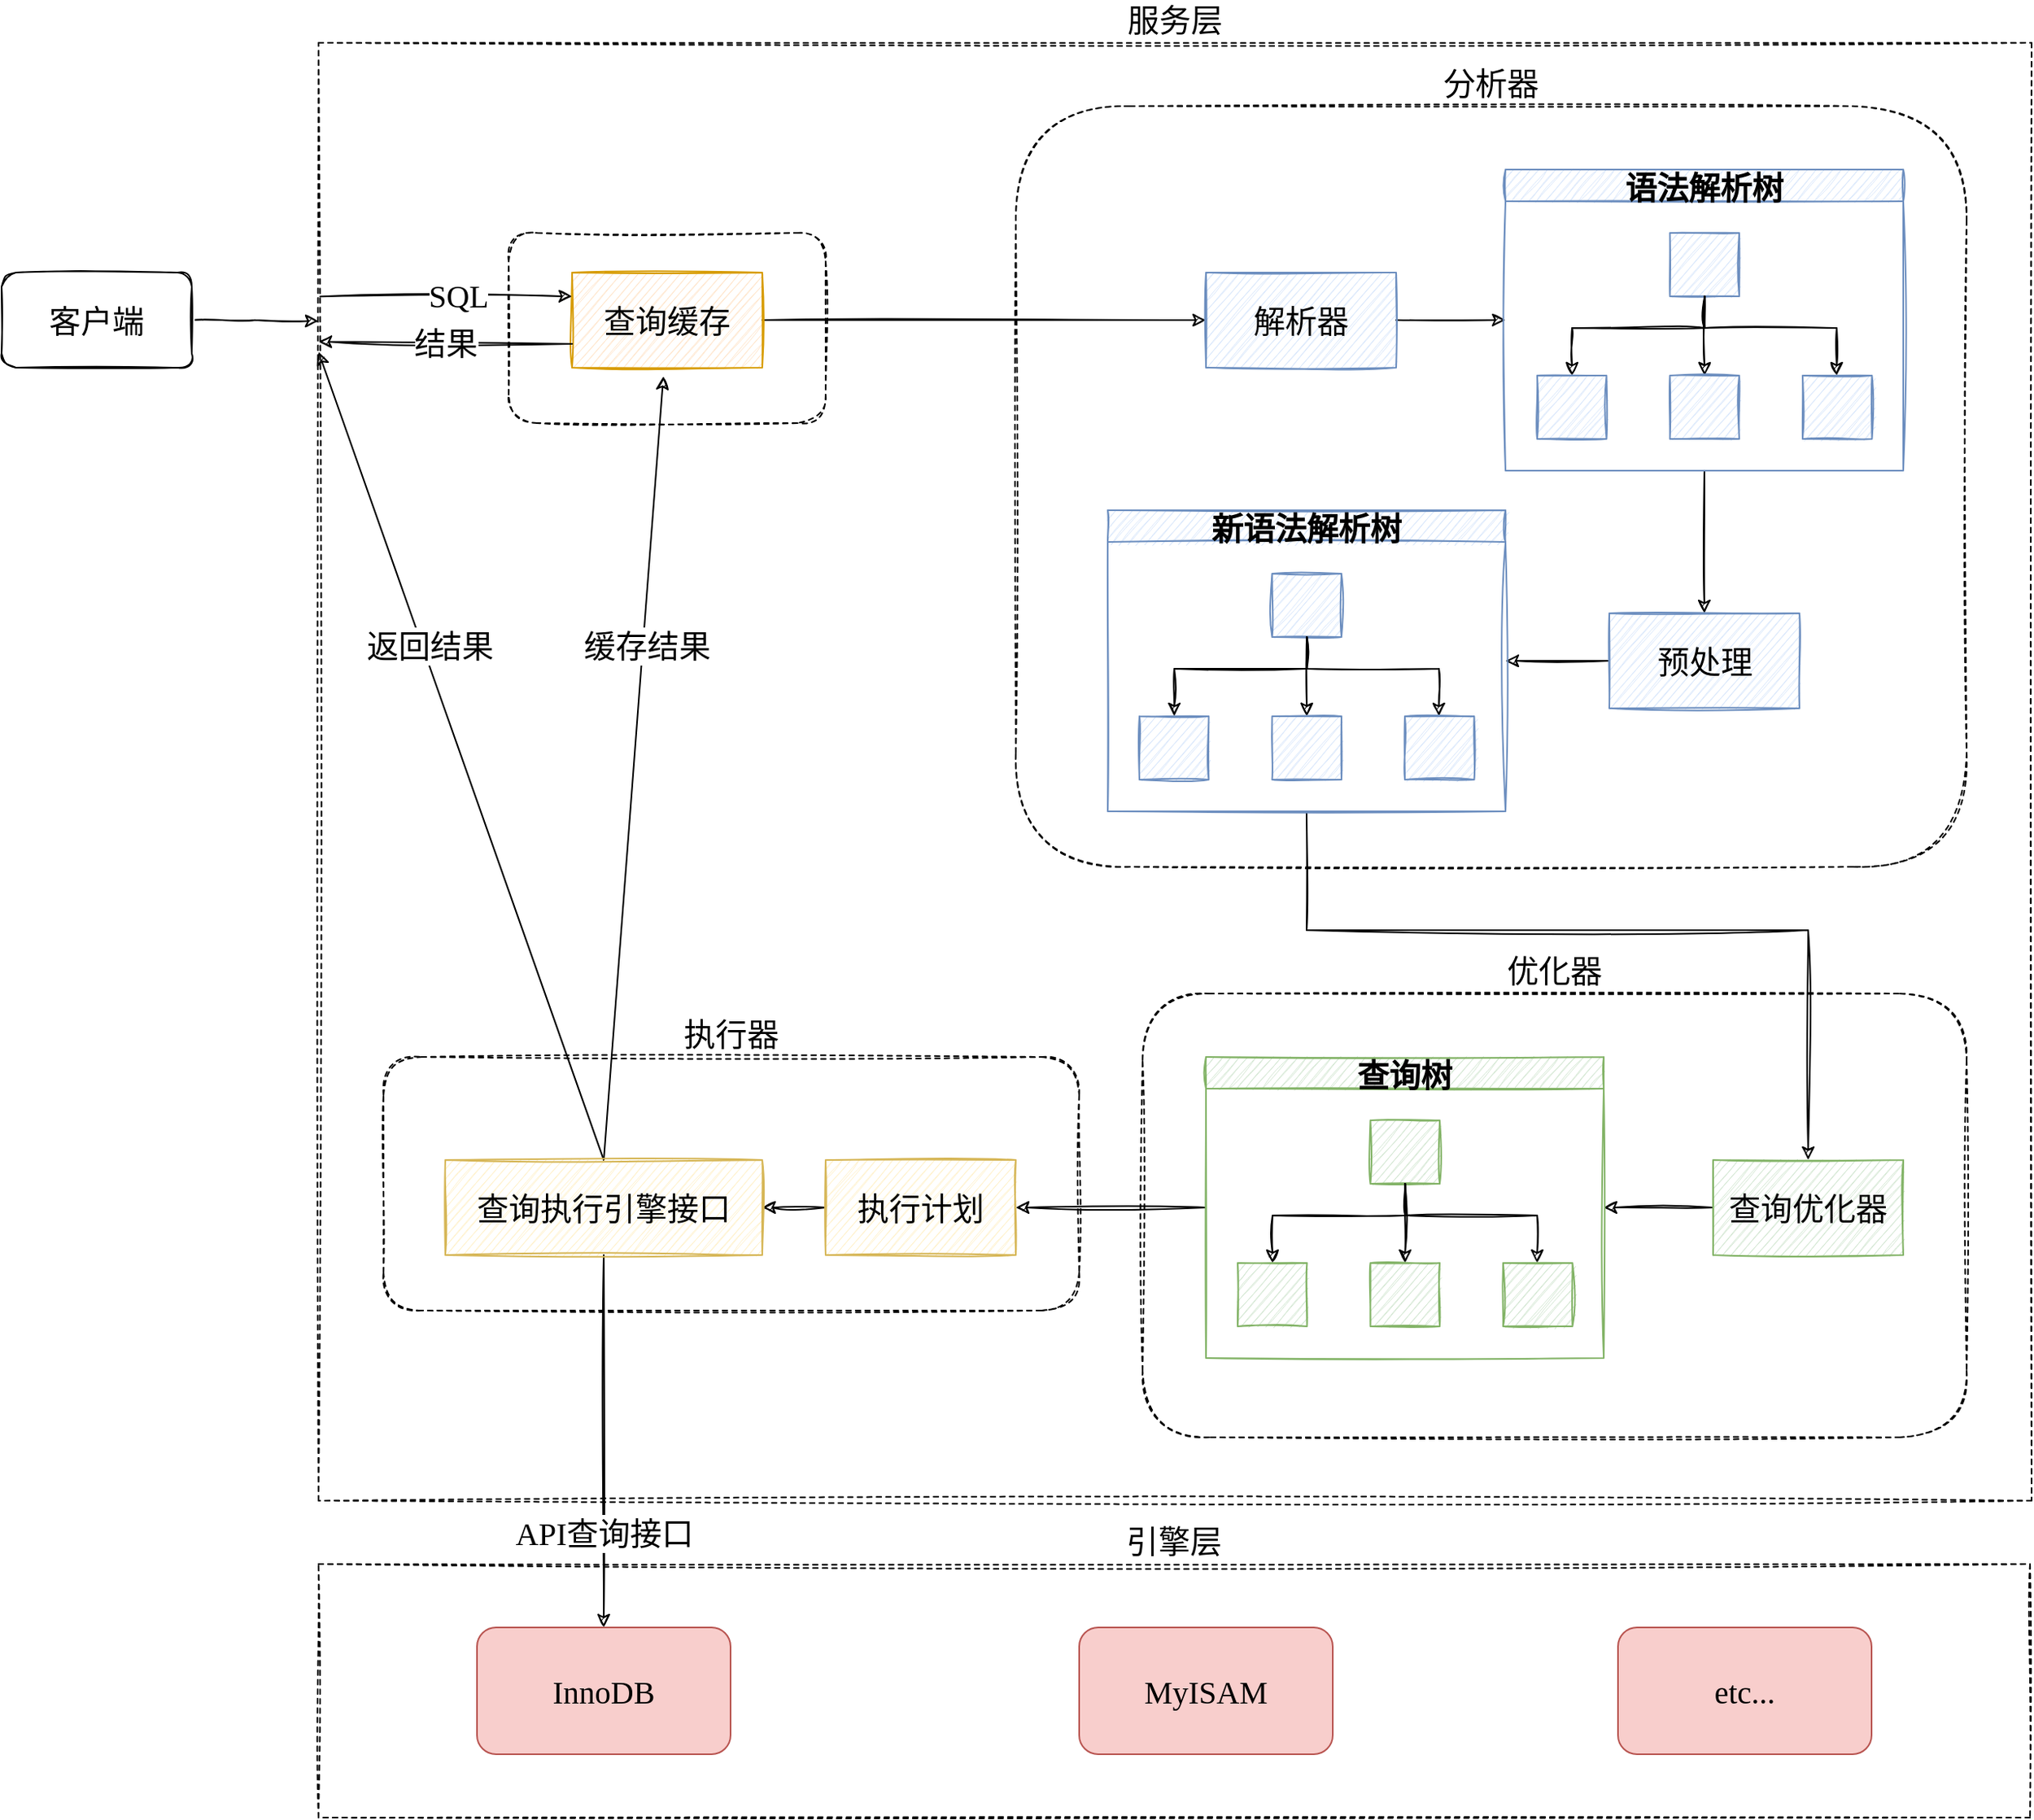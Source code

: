 <mxfile version="19.0.3" type="device"><diagram id="C5RBs43oDa-KdzZeNtuy" name="Page-1"><mxGraphModel dx="946" dy="609" grid="1" gridSize="10" guides="1" tooltips="1" connect="1" arrows="1" fold="1" page="1" pageScale="1" pageWidth="827" pageHeight="1169" math="0" shadow="0"><root><mxCell id="WIyWlLk6GJQsqaUBKTNV-0"/><mxCell id="WIyWlLk6GJQsqaUBKTNV-1" parent="WIyWlLk6GJQsqaUBKTNV-0"/><mxCell id="Fcr0HQktTv2k1IZX0TDH-46" value="服务层" style="rounded=0;whiteSpace=wrap;html=1;shadow=0;glass=0;fontFamily=Long Cang;fontSource=https%3A%2F%2Ffonts.googleapis.com%2Fcss%3Ffamily%3DLong%2BCang;fontSize=20;fillColor=none;dashed=1;sketch=1;labelPosition=center;verticalLabelPosition=top;align=center;verticalAlign=bottom;" parent="WIyWlLk6GJQsqaUBKTNV-1" vertex="1"><mxGeometry x="200" y="40" width="1081" height="920" as="geometry"/></mxCell><mxCell id="Fcr0HQktTv2k1IZX0TDH-62" value="执行器" style="rounded=1;whiteSpace=wrap;html=1;shadow=0;glass=0;dashed=1;sketch=1;fontFamily=Long Cang;fontSource=https%3A%2F%2Ffonts.googleapis.com%2Fcss%3Ffamily%3DLong%2BCang;fontSize=20;fillColor=none;labelPosition=center;verticalLabelPosition=top;align=center;verticalAlign=bottom;" parent="WIyWlLk6GJQsqaUBKTNV-1" vertex="1"><mxGeometry x="241" y="680" width="439" height="160" as="geometry"/></mxCell><mxCell id="Fcr0HQktTv2k1IZX0TDH-60" value="优化器" style="rounded=1;whiteSpace=wrap;html=1;shadow=0;glass=0;dashed=1;sketch=1;fontFamily=Long Cang;fontSource=https%3A%2F%2Ffonts.googleapis.com%2Fcss%3Ffamily%3DLong%2BCang;fontSize=20;fillColor=none;labelPosition=center;verticalLabelPosition=top;align=center;verticalAlign=bottom;" parent="WIyWlLk6GJQsqaUBKTNV-1" vertex="1"><mxGeometry x="720" y="640" width="520" height="280" as="geometry"/></mxCell><mxCell id="Fcr0HQktTv2k1IZX0TDH-51" value="分析器" style="rounded=1;whiteSpace=wrap;html=1;shadow=0;glass=0;dashed=1;sketch=1;fontFamily=Long Cang;fontSource=https%3A%2F%2Ffonts.googleapis.com%2Fcss%3Ffamily%3DLong%2BCang;fontSize=20;fillColor=none;labelPosition=center;verticalLabelPosition=top;align=center;verticalAlign=bottom;labelBackgroundColor=none;" parent="WIyWlLk6GJQsqaUBKTNV-1" vertex="1"><mxGeometry x="640" y="80" width="600" height="480" as="geometry"/></mxCell><mxCell id="Fcr0HQktTv2k1IZX0TDH-50" value="" style="rounded=1;whiteSpace=wrap;html=1;shadow=0;glass=0;fontFamily=Long Cang;fontSource=https%3A%2F%2Ffonts.googleapis.com%2Fcss%3Ffamily%3DLong%2BCang;fontSize=20;fillColor=none;sketch=1;dashed=1;" parent="WIyWlLk6GJQsqaUBKTNV-1" vertex="1"><mxGeometry x="320" y="160" width="200" height="120" as="geometry"/></mxCell><mxCell id="Fcr0HQktTv2k1IZX0TDH-38" style="edgeStyle=orthogonalEdgeStyle;rounded=0;orthogonalLoop=1;jettySize=auto;html=1;exitX=1;exitY=0.5;exitDx=0;exitDy=0;fontFamily=Long Cang;fontSource=https%3A%2F%2Ffonts.googleapis.com%2Fcss%3Ffamily%3DLong%2BCang;fontSize=20;sketch=1;" parent="WIyWlLk6GJQsqaUBKTNV-1" source="Fcr0HQktTv2k1IZX0TDH-0" target="Fcr0HQktTv2k1IZX0TDH-2" edge="1"><mxGeometry relative="1" as="geometry"/></mxCell><mxCell id="Fcr0HQktTv2k1IZX0TDH-0" value="查询缓存" style="rounded=0;whiteSpace=wrap;html=1;fontFamily=Long Cang;fillColor=#ffe6cc;strokeColor=#d79b00;fontSource=https%3A%2F%2Ffonts.googleapis.com%2Fcss%3Ffamily%3DLong%2BCang;fontSize=20;sketch=1;" parent="WIyWlLk6GJQsqaUBKTNV-1" vertex="1"><mxGeometry x="360" y="185" width="120" height="60" as="geometry"/></mxCell><mxCell id="Fcr0HQktTv2k1IZX0TDH-37" style="edgeStyle=orthogonalEdgeStyle;rounded=0;orthogonalLoop=1;jettySize=auto;html=1;exitX=1;exitY=0.5;exitDx=0;exitDy=0;fontFamily=Long Cang;fontSource=https%3A%2F%2Ffonts.googleapis.com%2Fcss%3Ffamily%3DLong%2BCang;fontSize=20;entryX=0;entryY=0.191;entryDx=0;entryDy=0;entryPerimeter=0;sketch=1;" parent="WIyWlLk6GJQsqaUBKTNV-1" source="Fcr0HQktTv2k1IZX0TDH-1" target="Fcr0HQktTv2k1IZX0TDH-46" edge="1"><mxGeometry relative="1" as="geometry"><mxPoint x="281" y="215" as="targetPoint"/></mxGeometry></mxCell><mxCell id="Fcr0HQktTv2k1IZX0TDH-1" value="客户端" style="rounded=1;whiteSpace=wrap;html=1;fontFamily=Long Cang;fontSource=https%3A%2F%2Ffonts.googleapis.com%2Fcss%3Ffamily%3DLong%2BCang;fontSize=20;sketch=1;" parent="WIyWlLk6GJQsqaUBKTNV-1" vertex="1"><mxGeometry y="185" width="120" height="60" as="geometry"/></mxCell><mxCell id="Fcr0HQktTv2k1IZX0TDH-39" style="edgeStyle=orthogonalEdgeStyle;rounded=0;orthogonalLoop=1;jettySize=auto;html=1;exitX=1;exitY=0.5;exitDx=0;exitDy=0;entryX=0;entryY=0.5;entryDx=0;entryDy=0;fontFamily=Long Cang;fontSource=https%3A%2F%2Ffonts.googleapis.com%2Fcss%3Ffamily%3DLong%2BCang;fontSize=20;sketch=1;" parent="WIyWlLk6GJQsqaUBKTNV-1" source="Fcr0HQktTv2k1IZX0TDH-2" target="Fcr0HQktTv2k1IZX0TDH-3" edge="1"><mxGeometry relative="1" as="geometry"/></mxCell><mxCell id="Fcr0HQktTv2k1IZX0TDH-2" value="解析器" style="rounded=0;whiteSpace=wrap;html=1;fontFamily=Long Cang;fontSource=https%3A%2F%2Ffonts.googleapis.com%2Fcss%3Ffamily%3DLong%2BCang;fontSize=20;fillColor=#dae8fc;strokeColor=#6c8ebf;sketch=1;" parent="WIyWlLk6GJQsqaUBKTNV-1" vertex="1"><mxGeometry x="760" y="185" width="120" height="60" as="geometry"/></mxCell><mxCell id="Fcr0HQktTv2k1IZX0TDH-40" style="edgeStyle=orthogonalEdgeStyle;rounded=0;orthogonalLoop=1;jettySize=auto;html=1;exitX=0.5;exitY=1;exitDx=0;exitDy=0;entryX=0.5;entryY=0;entryDx=0;entryDy=0;fontFamily=Long Cang;fontSource=https%3A%2F%2Ffonts.googleapis.com%2Fcss%3Ffamily%3DLong%2BCang;fontSize=20;sketch=1;" parent="WIyWlLk6GJQsqaUBKTNV-1" source="Fcr0HQktTv2k1IZX0TDH-3" target="Fcr0HQktTv2k1IZX0TDH-9" edge="1"><mxGeometry relative="1" as="geometry"/></mxCell><mxCell id="Fcr0HQktTv2k1IZX0TDH-3" value="语法解析树" style="swimlane;startSize=20;horizontal=1;childLayout=treeLayout;horizontalTree=0;resizable=0;containerType=tree;fontFamily=Long Cang;fontSource=https%3A%2F%2Ffonts.googleapis.com%2Fcss%3Ffamily%3DLong%2BCang;fontSize=20;swimlaneLine=1;shadow=0;rounded=0;glass=0;spacing=0;sketch=1;fillColor=#dae8fc;strokeColor=#6c8ebf;" parent="WIyWlLk6GJQsqaUBKTNV-1" vertex="1"><mxGeometry x="949" y="120" width="251" height="190" as="geometry"/></mxCell><mxCell id="Fcr0HQktTv2k1IZX0TDH-4" value="" style="whiteSpace=wrap;html=1;fontFamily=Long Cang;fontSource=https%3A%2F%2Ffonts.googleapis.com%2Fcss%3Ffamily%3DLong%2BCang;fontSize=20;sketch=1;fillColor=#dae8fc;strokeColor=#6c8ebf;" parent="Fcr0HQktTv2k1IZX0TDH-3" vertex="1"><mxGeometry x="103.75" y="40" width="43.75" height="40" as="geometry"/></mxCell><mxCell id="Fcr0HQktTv2k1IZX0TDH-20" value="" style="edgeStyle=orthogonalEdgeStyle;rounded=0;orthogonalLoop=1;jettySize=auto;html=1;sketch=1;" parent="Fcr0HQktTv2k1IZX0TDH-3" source="Fcr0HQktTv2k1IZX0TDH-4" target="Fcr0HQktTv2k1IZX0TDH-21" edge="1"><mxGeometry relative="1" as="geometry"><Array as="points"><mxPoint x="126" y="100"/><mxPoint x="42" y="100"/></Array></mxGeometry></mxCell><mxCell id="Fcr0HQktTv2k1IZX0TDH-21" value="" style="whiteSpace=wrap;html=1;fontFamily=Long Cang;fontSource=https%3A%2F%2Ffonts.googleapis.com%2Fcss%3Ffamily%3DLong%2BCang;fontSize=20;sketch=1;fillColor=#dae8fc;strokeColor=#6c8ebf;" parent="Fcr0HQktTv2k1IZX0TDH-3" vertex="1"><mxGeometry x="20" y="130" width="43.75" height="40" as="geometry"/></mxCell><mxCell id="Fcr0HQktTv2k1IZX0TDH-22" value="" style="edgeStyle=orthogonalEdgeStyle;rounded=0;orthogonalLoop=1;jettySize=auto;html=1;sketch=1;" parent="Fcr0HQktTv2k1IZX0TDH-3" source="Fcr0HQktTv2k1IZX0TDH-4" target="Fcr0HQktTv2k1IZX0TDH-23" edge="1"><mxGeometry relative="1" as="geometry"/></mxCell><mxCell id="Fcr0HQktTv2k1IZX0TDH-23" value="" style="whiteSpace=wrap;html=1;fontFamily=Long Cang;fontSource=https%3A%2F%2Ffonts.googleapis.com%2Fcss%3Ffamily%3DLong%2BCang;fontSize=20;sketch=1;fillColor=#dae8fc;strokeColor=#6c8ebf;" parent="Fcr0HQktTv2k1IZX0TDH-3" vertex="1"><mxGeometry x="103.75" y="130" width="43.75" height="40" as="geometry"/></mxCell><mxCell id="Fcr0HQktTv2k1IZX0TDH-24" value="" style="edgeStyle=orthogonalEdgeStyle;rounded=0;orthogonalLoop=1;jettySize=auto;html=1;sketch=1;" parent="Fcr0HQktTv2k1IZX0TDH-3" source="Fcr0HQktTv2k1IZX0TDH-4" target="Fcr0HQktTv2k1IZX0TDH-25" edge="1"><mxGeometry relative="1" as="geometry"><Array as="points"><mxPoint x="126" y="100"/><mxPoint x="209" y="100"/></Array></mxGeometry></mxCell><mxCell id="Fcr0HQktTv2k1IZX0TDH-25" value="" style="whiteSpace=wrap;html=1;fontFamily=Long Cang;fontSource=https%3A%2F%2Ffonts.googleapis.com%2Fcss%3Ffamily%3DLong%2BCang;fontSize=20;sketch=1;fillColor=#dae8fc;strokeColor=#6c8ebf;" parent="Fcr0HQktTv2k1IZX0TDH-3" vertex="1"><mxGeometry x="187.5" y="130" width="43.75" height="40" as="geometry"/></mxCell><mxCell id="Fcr0HQktTv2k1IZX0TDH-41" style="edgeStyle=orthogonalEdgeStyle;rounded=0;orthogonalLoop=1;jettySize=auto;html=1;exitX=0;exitY=0.5;exitDx=0;exitDy=0;entryX=1;entryY=0.5;entryDx=0;entryDy=0;fontFamily=Long Cang;fontSource=https%3A%2F%2Ffonts.googleapis.com%2Fcss%3Ffamily%3DLong%2BCang;fontSize=20;sketch=1;" parent="WIyWlLk6GJQsqaUBKTNV-1" source="Fcr0HQktTv2k1IZX0TDH-9" target="Fcr0HQktTv2k1IZX0TDH-26" edge="1"><mxGeometry relative="1" as="geometry"/></mxCell><mxCell id="Fcr0HQktTv2k1IZX0TDH-9" value="预处理" style="rounded=0;whiteSpace=wrap;html=1;fontFamily=Long Cang;fontSource=https%3A%2F%2Ffonts.googleapis.com%2Fcss%3Ffamily%3DLong%2BCang;fontSize=20;fillColor=#dae8fc;strokeColor=#6c8ebf;sketch=1;" parent="WIyWlLk6GJQsqaUBKTNV-1" vertex="1"><mxGeometry x="1014.5" y="400" width="120" height="60" as="geometry"/></mxCell><mxCell id="Fcr0HQktTv2k1IZX0TDH-61" style="edgeStyle=orthogonalEdgeStyle;rounded=0;sketch=1;orthogonalLoop=1;jettySize=auto;html=1;exitX=0.5;exitY=1;exitDx=0;exitDy=0;entryX=0.5;entryY=0;entryDx=0;entryDy=0;fontFamily=Long Cang;fontSource=https%3A%2F%2Ffonts.googleapis.com%2Fcss%3Ffamily%3DLong%2BCang;fontSize=20;" parent="WIyWlLk6GJQsqaUBKTNV-1" source="Fcr0HQktTv2k1IZX0TDH-26" target="Fcr0HQktTv2k1IZX0TDH-34" edge="1"><mxGeometry relative="1" as="geometry"><Array as="points"><mxPoint x="824" y="600"/><mxPoint x="1140" y="600"/></Array></mxGeometry></mxCell><mxCell id="Fcr0HQktTv2k1IZX0TDH-26" value="新语法解析树" style="swimlane;startSize=20;horizontal=1;childLayout=treeLayout;horizontalTree=0;resizable=0;containerType=tree;fontFamily=Long Cang;fontSource=https%3A%2F%2Ffonts.googleapis.com%2Fcss%3Ffamily%3DLong%2BCang;fontSize=20;swimlaneLine=1;shadow=0;rounded=0;glass=0;spacing=0;sketch=1;fillColor=#dae8fc;strokeColor=#6c8ebf;" parent="WIyWlLk6GJQsqaUBKTNV-1" vertex="1"><mxGeometry x="698" y="335" width="251" height="190" as="geometry"/></mxCell><mxCell id="Fcr0HQktTv2k1IZX0TDH-27" value="" style="whiteSpace=wrap;html=1;fontFamily=Long Cang;fontSource=https%3A%2F%2Ffonts.googleapis.com%2Fcss%3Ffamily%3DLong%2BCang;fontSize=20;sketch=1;fillColor=#dae8fc;strokeColor=#6c8ebf;" parent="Fcr0HQktTv2k1IZX0TDH-26" vertex="1"><mxGeometry x="103.75" y="40" width="43.75" height="40" as="geometry"/></mxCell><mxCell id="Fcr0HQktTv2k1IZX0TDH-28" value="" style="edgeStyle=orthogonalEdgeStyle;rounded=0;orthogonalLoop=1;jettySize=auto;html=1;sketch=1;" parent="Fcr0HQktTv2k1IZX0TDH-26" source="Fcr0HQktTv2k1IZX0TDH-27" target="Fcr0HQktTv2k1IZX0TDH-29" edge="1"><mxGeometry relative="1" as="geometry"><Array as="points"><mxPoint x="126" y="100"/><mxPoint x="42" y="100"/></Array></mxGeometry></mxCell><mxCell id="Fcr0HQktTv2k1IZX0TDH-29" value="" style="whiteSpace=wrap;html=1;fontFamily=Long Cang;fontSource=https%3A%2F%2Ffonts.googleapis.com%2Fcss%3Ffamily%3DLong%2BCang;fontSize=20;sketch=1;fillColor=#dae8fc;strokeColor=#6c8ebf;" parent="Fcr0HQktTv2k1IZX0TDH-26" vertex="1"><mxGeometry x="20" y="130" width="43.75" height="40" as="geometry"/></mxCell><mxCell id="Fcr0HQktTv2k1IZX0TDH-30" value="" style="edgeStyle=orthogonalEdgeStyle;rounded=0;orthogonalLoop=1;jettySize=auto;html=1;sketch=1;" parent="Fcr0HQktTv2k1IZX0TDH-26" source="Fcr0HQktTv2k1IZX0TDH-27" target="Fcr0HQktTv2k1IZX0TDH-31" edge="1"><mxGeometry relative="1" as="geometry"/></mxCell><mxCell id="Fcr0HQktTv2k1IZX0TDH-31" value="" style="whiteSpace=wrap;html=1;fontFamily=Long Cang;fontSource=https%3A%2F%2Ffonts.googleapis.com%2Fcss%3Ffamily%3DLong%2BCang;fontSize=20;sketch=1;fillColor=#dae8fc;strokeColor=#6c8ebf;" parent="Fcr0HQktTv2k1IZX0TDH-26" vertex="1"><mxGeometry x="103.75" y="130" width="43.75" height="40" as="geometry"/></mxCell><mxCell id="Fcr0HQktTv2k1IZX0TDH-32" value="" style="edgeStyle=orthogonalEdgeStyle;rounded=0;orthogonalLoop=1;jettySize=auto;html=1;sketch=1;" parent="Fcr0HQktTv2k1IZX0TDH-26" source="Fcr0HQktTv2k1IZX0TDH-27" target="Fcr0HQktTv2k1IZX0TDH-33" edge="1"><mxGeometry relative="1" as="geometry"><Array as="points"><mxPoint x="126" y="100"/><mxPoint x="209" y="100"/></Array></mxGeometry></mxCell><mxCell id="Fcr0HQktTv2k1IZX0TDH-33" value="" style="whiteSpace=wrap;html=1;fontFamily=Long Cang;fontSource=https%3A%2F%2Ffonts.googleapis.com%2Fcss%3Ffamily%3DLong%2BCang;fontSize=20;sketch=1;fillColor=#dae8fc;strokeColor=#6c8ebf;" parent="Fcr0HQktTv2k1IZX0TDH-26" vertex="1"><mxGeometry x="187.5" y="130" width="43.75" height="40" as="geometry"/></mxCell><mxCell id="Fcr0HQktTv2k1IZX0TDH-43" style="edgeStyle=orthogonalEdgeStyle;rounded=0;orthogonalLoop=1;jettySize=auto;html=1;exitX=0;exitY=0.5;exitDx=0;exitDy=0;entryX=1;entryY=0.5;entryDx=0;entryDy=0;fontFamily=Long Cang;fontSource=https%3A%2F%2Ffonts.googleapis.com%2Fcss%3Ffamily%3DLong%2BCang;fontSize=20;sketch=1;" parent="WIyWlLk6GJQsqaUBKTNV-1" source="Fcr0HQktTv2k1IZX0TDH-34" target="Fcr0HQktTv2k1IZX0TDH-52" edge="1"><mxGeometry relative="1" as="geometry"/></mxCell><mxCell id="Fcr0HQktTv2k1IZX0TDH-34" value="查询优化器" style="rounded=0;whiteSpace=wrap;html=1;fontFamily=Long Cang;fontSource=https%3A%2F%2Ffonts.googleapis.com%2Fcss%3Ffamily%3DLong%2BCang;fontSize=20;fillColor=#d5e8d4;strokeColor=#82b366;sketch=1;" parent="WIyWlLk6GJQsqaUBKTNV-1" vertex="1"><mxGeometry x="1080" y="745" width="120" height="60" as="geometry"/></mxCell><mxCell id="Fcr0HQktTv2k1IZX0TDH-44" style="edgeStyle=orthogonalEdgeStyle;rounded=0;orthogonalLoop=1;jettySize=auto;html=1;exitX=0;exitY=0.5;exitDx=0;exitDy=0;entryX=1;entryY=0.5;entryDx=0;entryDy=0;fontFamily=Long Cang;fontSource=https%3A%2F%2Ffonts.googleapis.com%2Fcss%3Ffamily%3DLong%2BCang;fontSize=20;sketch=1;" parent="WIyWlLk6GJQsqaUBKTNV-1" source="Fcr0HQktTv2k1IZX0TDH-35" target="Fcr0HQktTv2k1IZX0TDH-36" edge="1"><mxGeometry relative="1" as="geometry"/></mxCell><mxCell id="Fcr0HQktTv2k1IZX0TDH-35" value="执行计划" style="rounded=0;whiteSpace=wrap;html=1;fontFamily=Long Cang;fontSource=https%3A%2F%2Ffonts.googleapis.com%2Fcss%3Ffamily%3DLong%2BCang;fontSize=20;fillColor=#fff2cc;strokeColor=#d6b656;sketch=1;" parent="WIyWlLk6GJQsqaUBKTNV-1" vertex="1"><mxGeometry x="520" y="745" width="120" height="60" as="geometry"/></mxCell><mxCell id="Fcr0HQktTv2k1IZX0TDH-63" style="rounded=0;sketch=1;orthogonalLoop=1;jettySize=auto;html=1;exitX=0.5;exitY=0;exitDx=0;exitDy=0;entryX=0.488;entryY=0.754;entryDx=0;entryDy=0;entryPerimeter=0;fontFamily=Long Cang;fontSource=https%3A%2F%2Ffonts.googleapis.com%2Fcss%3Ffamily%3DLong%2BCang;fontSize=20;elbow=vertical;" parent="WIyWlLk6GJQsqaUBKTNV-1" source="Fcr0HQktTv2k1IZX0TDH-36" target="Fcr0HQktTv2k1IZX0TDH-50" edge="1"><mxGeometry relative="1" as="geometry"/></mxCell><mxCell id="Fcr0HQktTv2k1IZX0TDH-65" value="缓存结果" style="edgeLabel;html=1;align=center;verticalAlign=middle;resizable=0;points=[];fontSize=20;fontFamily=Long Cang;" parent="Fcr0HQktTv2k1IZX0TDH-63" vertex="1" connectable="0"><mxGeometry x="0.317" y="-2" relative="1" as="geometry"><mxPoint as="offset"/></mxGeometry></mxCell><mxCell id="Fcr0HQktTv2k1IZX0TDH-64" style="rounded=0;sketch=1;orthogonalLoop=1;jettySize=auto;html=1;exitX=0.5;exitY=0;exitDx=0;exitDy=0;entryX=0;entryY=0.212;entryDx=0;entryDy=0;entryPerimeter=0;fontFamily=Long Cang;fontSource=https%3A%2F%2Ffonts.googleapis.com%2Fcss%3Ffamily%3DLong%2BCang;fontSize=20;elbow=vertical;" parent="WIyWlLk6GJQsqaUBKTNV-1" source="Fcr0HQktTv2k1IZX0TDH-36" target="Fcr0HQktTv2k1IZX0TDH-46" edge="1"><mxGeometry relative="1" as="geometry"/></mxCell><mxCell id="Fcr0HQktTv2k1IZX0TDH-66" value="返回结果" style="edgeLabel;html=1;align=center;verticalAlign=middle;resizable=0;points=[];fontSize=20;fontFamily=Long Cang;" parent="Fcr0HQktTv2k1IZX0TDH-64" vertex="1" connectable="0"><mxGeometry x="0.591" y="2" relative="1" as="geometry"><mxPoint x="35" y="80" as="offset"/></mxGeometry></mxCell><mxCell id="Fcr0HQktTv2k1IZX0TDH-73" style="rounded=0;sketch=1;orthogonalLoop=1;jettySize=auto;html=1;exitX=0.5;exitY=1;exitDx=0;exitDy=0;entryX=0.5;entryY=0;entryDx=0;entryDy=0;fontFamily=Long Cang;fontSource=https%3A%2F%2Ffonts.googleapis.com%2Fcss%3Ffamily%3DLong%2BCang;fontSize=20;elbow=vertical;" parent="WIyWlLk6GJQsqaUBKTNV-1" source="Fcr0HQktTv2k1IZX0TDH-36" target="Fcr0HQktTv2k1IZX0TDH-70" edge="1"><mxGeometry relative="1" as="geometry"/></mxCell><mxCell id="Fcr0HQktTv2k1IZX0TDH-74" value="API查询接口" style="edgeLabel;html=1;align=center;verticalAlign=middle;resizable=0;points=[];fontSize=20;fontFamily=Long Cang;" parent="Fcr0HQktTv2k1IZX0TDH-73" vertex="1" connectable="0"><mxGeometry x="0.528" y="1" relative="1" as="geometry"><mxPoint x="-1" y="-5" as="offset"/></mxGeometry></mxCell><mxCell id="Fcr0HQktTv2k1IZX0TDH-36" value="查询执行引擎接口" style="rounded=0;whiteSpace=wrap;html=1;fontFamily=Long Cang;fontSource=https%3A%2F%2Ffonts.googleapis.com%2Fcss%3Ffamily%3DLong%2BCang;fontSize=20;fillColor=#fff2cc;strokeColor=#d6b656;sketch=1;" parent="WIyWlLk6GJQsqaUBKTNV-1" vertex="1"><mxGeometry x="280" y="745" width="200" height="60" as="geometry"/></mxCell><mxCell id="Fcr0HQktTv2k1IZX0TDH-47" value="" style="endArrow=classic;html=1;rounded=0;fontFamily=Long Cang;fontSource=https%3A%2F%2Ffonts.googleapis.com%2Fcss%3Ffamily%3DLong%2BCang;fontSize=20;entryX=0;entryY=0.25;entryDx=0;entryDy=0;exitX=0.001;exitY=0.174;exitDx=0;exitDy=0;exitPerimeter=0;sketch=1;" parent="WIyWlLk6GJQsqaUBKTNV-1" source="Fcr0HQktTv2k1IZX0TDH-46" target="Fcr0HQktTv2k1IZX0TDH-0" edge="1"><mxGeometry width="50" height="50" relative="1" as="geometry"><mxPoint x="101" y="380" as="sourcePoint"/><mxPoint x="151" y="330" as="targetPoint"/></mxGeometry></mxCell><mxCell id="Fcr0HQktTv2k1IZX0TDH-48" value="SQL" style="edgeLabel;html=1;align=center;verticalAlign=middle;resizable=0;points=[];fontSize=20;fontFamily=Long Cang;sketch=1;" parent="Fcr0HQktTv2k1IZX0TDH-47" vertex="1" connectable="0"><mxGeometry x="0.087" y="1" relative="1" as="geometry"><mxPoint as="offset"/></mxGeometry></mxCell><mxCell id="Fcr0HQktTv2k1IZX0TDH-49" value="结果" style="endArrow=classic;html=1;rounded=0;fontFamily=Long Cang;fontSource=https%3A%2F%2Ffonts.googleapis.com%2Fcss%3Ffamily%3DLong%2BCang;fontSize=20;exitX=0;exitY=0.75;exitDx=0;exitDy=0;entryX=0;entryY=0.205;entryDx=0;entryDy=0;entryPerimeter=0;sketch=1;" parent="WIyWlLk6GJQsqaUBKTNV-1" source="Fcr0HQktTv2k1IZX0TDH-0" target="Fcr0HQktTv2k1IZX0TDH-46" edge="1"><mxGeometry width="50" height="50" relative="1" as="geometry"><mxPoint x="151" y="340" as="sourcePoint"/><mxPoint x="201" y="290" as="targetPoint"/></mxGeometry></mxCell><mxCell id="4UazcB57mSYG6RP9lZuM-0" style="edgeStyle=orthogonalEdgeStyle;rounded=0;orthogonalLoop=1;jettySize=auto;html=1;exitX=0;exitY=0.5;exitDx=0;exitDy=0;sketch=1;" edge="1" parent="WIyWlLk6GJQsqaUBKTNV-1" source="Fcr0HQktTv2k1IZX0TDH-52" target="Fcr0HQktTv2k1IZX0TDH-35"><mxGeometry relative="1" as="geometry"/></mxCell><mxCell id="Fcr0HQktTv2k1IZX0TDH-52" value="查询树" style="swimlane;startSize=20;horizontal=1;childLayout=treeLayout;horizontalTree=0;resizable=0;containerType=tree;fontFamily=Long Cang;fontSource=https%3A%2F%2Ffonts.googleapis.com%2Fcss%3Ffamily%3DLong%2BCang;fontSize=20;swimlaneLine=1;shadow=0;rounded=0;glass=0;spacing=0;sketch=1;fillColor=#d5e8d4;strokeColor=#82b366;" parent="WIyWlLk6GJQsqaUBKTNV-1" vertex="1"><mxGeometry x="760" y="680" width="251" height="190" as="geometry"/></mxCell><mxCell id="Fcr0HQktTv2k1IZX0TDH-53" value="" style="whiteSpace=wrap;html=1;fontFamily=Long Cang;fontSource=https%3A%2F%2Ffonts.googleapis.com%2Fcss%3Ffamily%3DLong%2BCang;fontSize=20;sketch=1;rounded=0;fillColor=#d5e8d4;strokeColor=#82b366;" parent="Fcr0HQktTv2k1IZX0TDH-52" vertex="1"><mxGeometry x="103.75" y="40" width="43.75" height="40" as="geometry"/></mxCell><mxCell id="Fcr0HQktTv2k1IZX0TDH-54" value="" style="edgeStyle=orthogonalEdgeStyle;rounded=0;orthogonalLoop=1;jettySize=auto;html=1;sketch=1;" parent="Fcr0HQktTv2k1IZX0TDH-52" source="Fcr0HQktTv2k1IZX0TDH-53" target="Fcr0HQktTv2k1IZX0TDH-55" edge="1"><mxGeometry relative="1" as="geometry"><Array as="points"><mxPoint x="126" y="100"/><mxPoint x="42" y="100"/></Array></mxGeometry></mxCell><mxCell id="Fcr0HQktTv2k1IZX0TDH-55" value="" style="whiteSpace=wrap;html=1;fontFamily=Long Cang;fontSource=https%3A%2F%2Ffonts.googleapis.com%2Fcss%3Ffamily%3DLong%2BCang;fontSize=20;sketch=1;fillColor=#d5e8d4;strokeColor=#82b366;" parent="Fcr0HQktTv2k1IZX0TDH-52" vertex="1"><mxGeometry x="20" y="130" width="43.75" height="40" as="geometry"/></mxCell><mxCell id="Fcr0HQktTv2k1IZX0TDH-56" value="" style="edgeStyle=orthogonalEdgeStyle;rounded=0;orthogonalLoop=1;jettySize=auto;html=1;sketch=1;" parent="Fcr0HQktTv2k1IZX0TDH-52" source="Fcr0HQktTv2k1IZX0TDH-53" target="Fcr0HQktTv2k1IZX0TDH-57" edge="1"><mxGeometry relative="1" as="geometry"/></mxCell><mxCell id="Fcr0HQktTv2k1IZX0TDH-57" value="" style="whiteSpace=wrap;html=1;fontFamily=Long Cang;fontSource=https%3A%2F%2Ffonts.googleapis.com%2Fcss%3Ffamily%3DLong%2BCang;fontSize=20;sketch=1;fillColor=#d5e8d4;strokeColor=#82b366;" parent="Fcr0HQktTv2k1IZX0TDH-52" vertex="1"><mxGeometry x="103.75" y="130" width="43.75" height="40" as="geometry"/></mxCell><mxCell id="Fcr0HQktTv2k1IZX0TDH-58" value="" style="edgeStyle=orthogonalEdgeStyle;rounded=0;orthogonalLoop=1;jettySize=auto;html=1;sketch=1;" parent="Fcr0HQktTv2k1IZX0TDH-52" source="Fcr0HQktTv2k1IZX0TDH-53" target="Fcr0HQktTv2k1IZX0TDH-59" edge="1"><mxGeometry relative="1" as="geometry"><Array as="points"><mxPoint x="126" y="100"/><mxPoint x="209" y="100"/></Array></mxGeometry></mxCell><mxCell id="Fcr0HQktTv2k1IZX0TDH-59" value="" style="whiteSpace=wrap;html=1;fontFamily=Long Cang;fontSource=https%3A%2F%2Ffonts.googleapis.com%2Fcss%3Ffamily%3DLong%2BCang;fontSize=20;sketch=1;fillColor=#d5e8d4;strokeColor=#82b366;" parent="Fcr0HQktTv2k1IZX0TDH-52" vertex="1"><mxGeometry x="187.5" y="130" width="43.75" height="40" as="geometry"/></mxCell><mxCell id="Fcr0HQktTv2k1IZX0TDH-67" value="引擎层" style="rounded=0;whiteSpace=wrap;html=1;shadow=0;glass=0;dashed=1;sketch=1;fontFamily=Long Cang;fontSource=https%3A%2F%2Ffonts.googleapis.com%2Fcss%3Ffamily%3DLong%2BCang;fontSize=20;fillColor=none;labelPosition=center;verticalLabelPosition=top;align=center;verticalAlign=bottom;" parent="WIyWlLk6GJQsqaUBKTNV-1" vertex="1"><mxGeometry x="200" y="1000" width="1080" height="160" as="geometry"/></mxCell><mxCell id="Fcr0HQktTv2k1IZX0TDH-69" value="MyISAM" style="rounded=1;whiteSpace=wrap;html=1;shadow=0;glass=0;sketch=0;fontFamily=Long Cang;fontSource=https%3A%2F%2Ffonts.googleapis.com%2Fcss%3Ffamily%3DLong%2BCang;fontSize=20;fillColor=#f8cecc;strokeColor=#b85450;" parent="WIyWlLk6GJQsqaUBKTNV-1" vertex="1"><mxGeometry x="680" y="1040" width="160" height="80" as="geometry"/></mxCell><mxCell id="Fcr0HQktTv2k1IZX0TDH-70" value="InnoDB" style="rounded=1;whiteSpace=wrap;html=1;shadow=0;glass=0;sketch=0;fontFamily=Long Cang;fontSource=https%3A%2F%2Ffonts.googleapis.com%2Fcss%3Ffamily%3DLong%2BCang;fontSize=20;fillColor=#f8cecc;strokeColor=#b85450;" parent="WIyWlLk6GJQsqaUBKTNV-1" vertex="1"><mxGeometry x="300" y="1040" width="160" height="80" as="geometry"/></mxCell><mxCell id="Fcr0HQktTv2k1IZX0TDH-71" value="etc..." style="rounded=1;whiteSpace=wrap;html=1;shadow=0;glass=0;sketch=0;fontFamily=Long Cang;fontSource=https%3A%2F%2Ffonts.googleapis.com%2Fcss%3Ffamily%3DLong%2BCang;fontSize=20;fillColor=#f8cecc;strokeColor=#b85450;" parent="WIyWlLk6GJQsqaUBKTNV-1" vertex="1"><mxGeometry x="1020" y="1040" width="160" height="80" as="geometry"/></mxCell></root></mxGraphModel></diagram></mxfile>